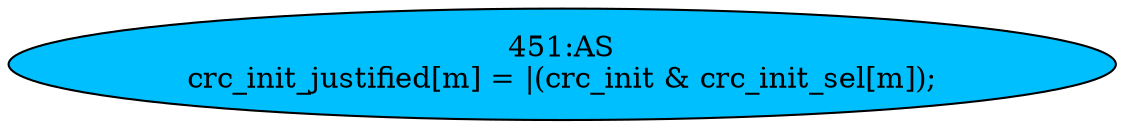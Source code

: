 strict digraph "" {
	node [label="\N"];
	"451:AS"	 [ast="<pyverilog.vparser.ast.Assign object at 0x7f01261e3990>",
		def_var="['crc_init_justified']",
		fillcolor=deepskyblue,
		label="451:AS
crc_init_justified[m] = |(crc_init & crc_init_sel[m]);",
		statements="[]",
		style=filled,
		typ=Assign,
		use_var="['crc_init', 'crc_init_sel', 'm']"];
}
